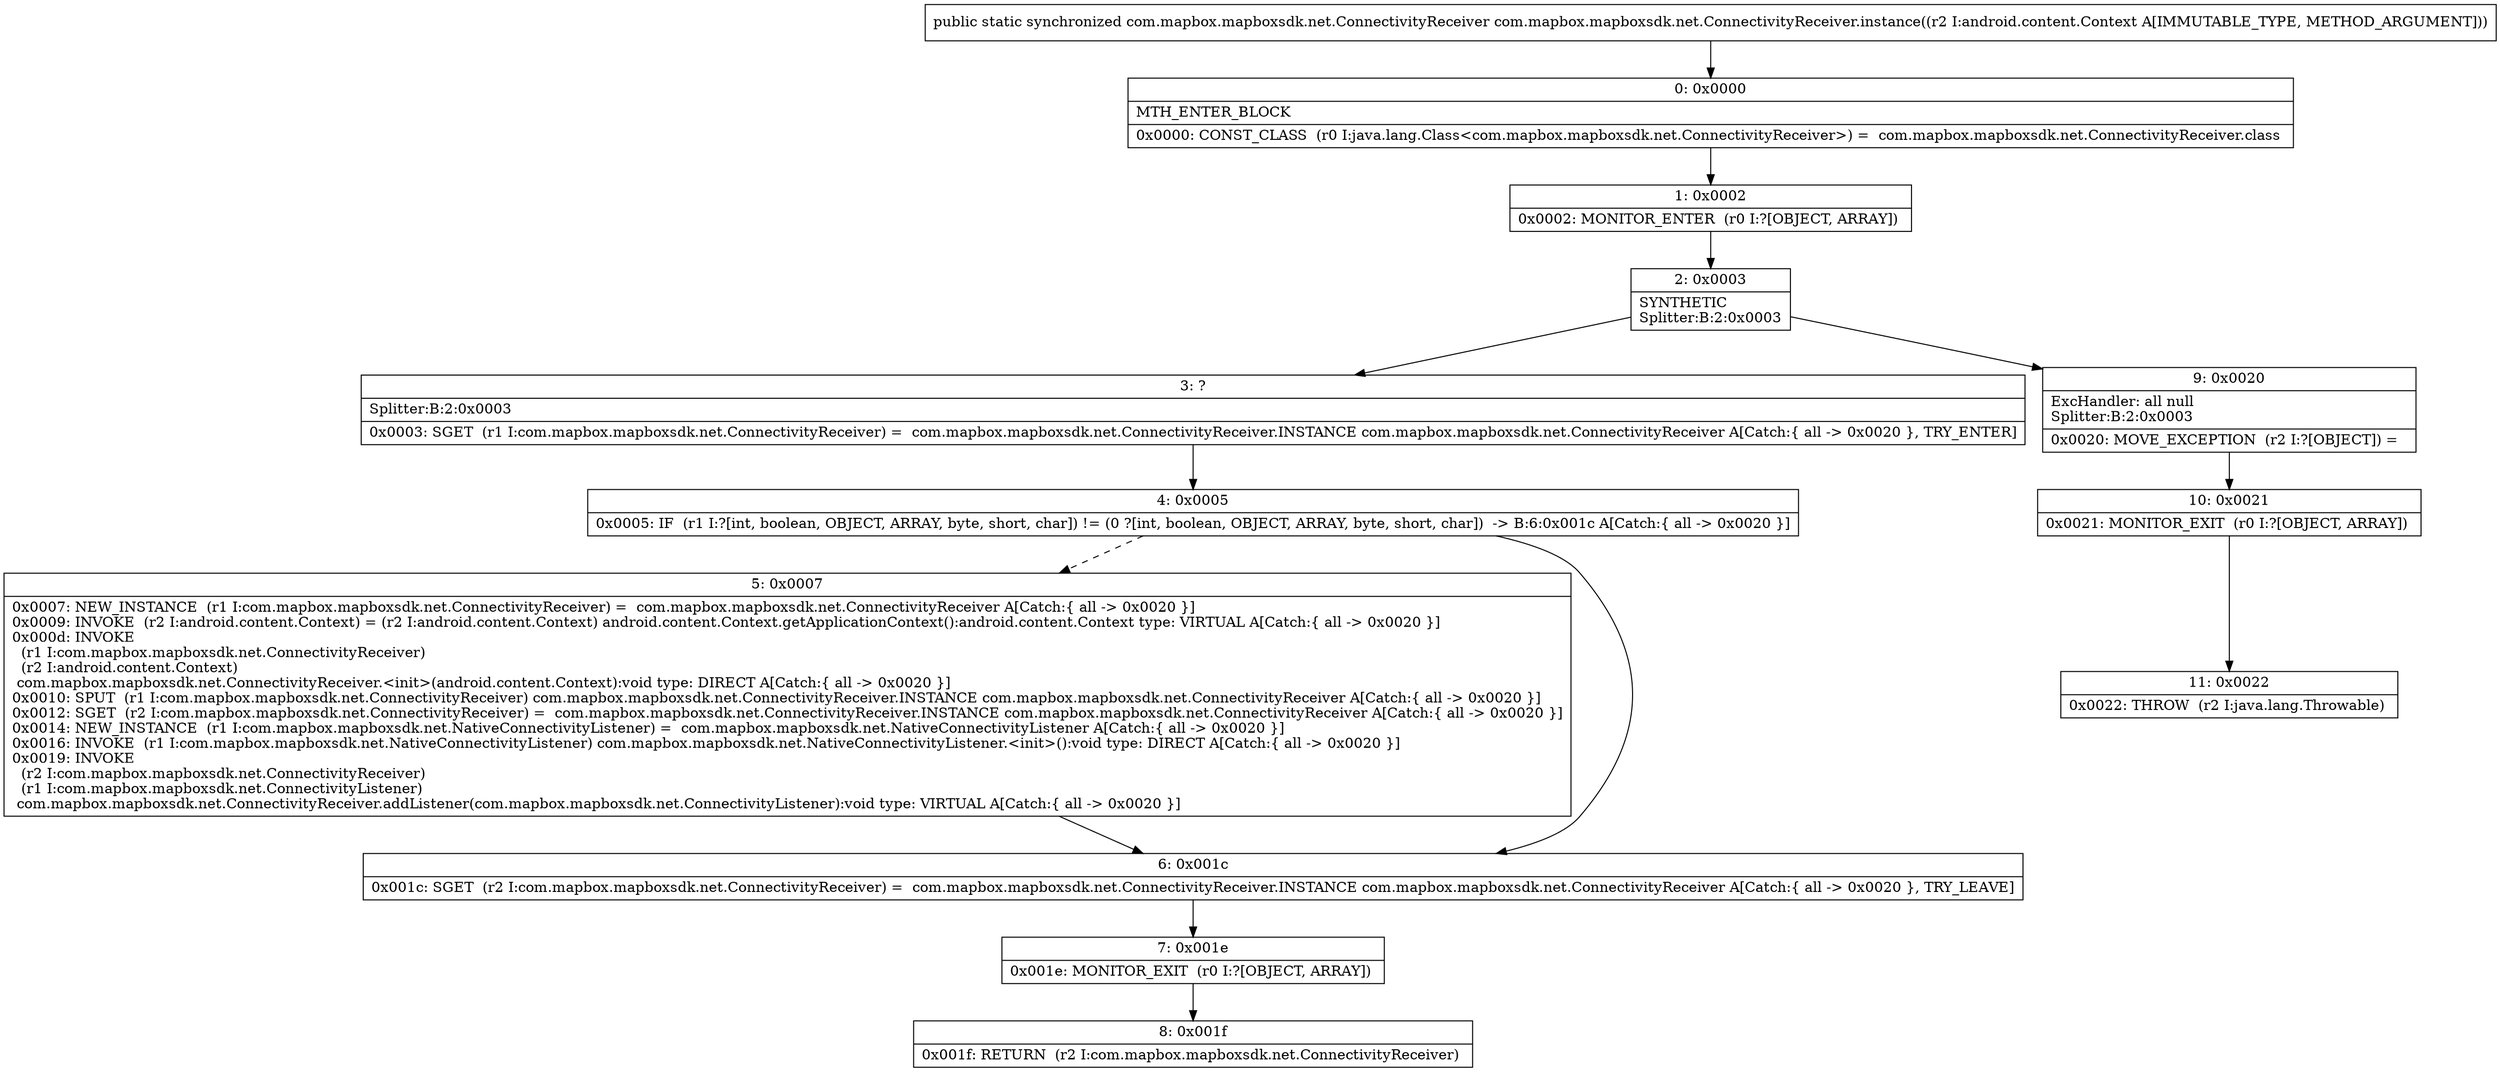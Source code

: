 digraph "CFG forcom.mapbox.mapboxsdk.net.ConnectivityReceiver.instance(Landroid\/content\/Context;)Lcom\/mapbox\/mapboxsdk\/net\/ConnectivityReceiver;" {
Node_0 [shape=record,label="{0\:\ 0x0000|MTH_ENTER_BLOCK\l|0x0000: CONST_CLASS  (r0 I:java.lang.Class\<com.mapbox.mapboxsdk.net.ConnectivityReceiver\>) =  com.mapbox.mapboxsdk.net.ConnectivityReceiver.class \l}"];
Node_1 [shape=record,label="{1\:\ 0x0002|0x0002: MONITOR_ENTER  (r0 I:?[OBJECT, ARRAY]) \l}"];
Node_2 [shape=record,label="{2\:\ 0x0003|SYNTHETIC\lSplitter:B:2:0x0003\l}"];
Node_3 [shape=record,label="{3\:\ ?|Splitter:B:2:0x0003\l|0x0003: SGET  (r1 I:com.mapbox.mapboxsdk.net.ConnectivityReceiver) =  com.mapbox.mapboxsdk.net.ConnectivityReceiver.INSTANCE com.mapbox.mapboxsdk.net.ConnectivityReceiver A[Catch:\{ all \-\> 0x0020 \}, TRY_ENTER]\l}"];
Node_4 [shape=record,label="{4\:\ 0x0005|0x0005: IF  (r1 I:?[int, boolean, OBJECT, ARRAY, byte, short, char]) != (0 ?[int, boolean, OBJECT, ARRAY, byte, short, char])  \-\> B:6:0x001c A[Catch:\{ all \-\> 0x0020 \}]\l}"];
Node_5 [shape=record,label="{5\:\ 0x0007|0x0007: NEW_INSTANCE  (r1 I:com.mapbox.mapboxsdk.net.ConnectivityReceiver) =  com.mapbox.mapboxsdk.net.ConnectivityReceiver A[Catch:\{ all \-\> 0x0020 \}]\l0x0009: INVOKE  (r2 I:android.content.Context) = (r2 I:android.content.Context) android.content.Context.getApplicationContext():android.content.Context type: VIRTUAL A[Catch:\{ all \-\> 0x0020 \}]\l0x000d: INVOKE  \l  (r1 I:com.mapbox.mapboxsdk.net.ConnectivityReceiver)\l  (r2 I:android.content.Context)\l com.mapbox.mapboxsdk.net.ConnectivityReceiver.\<init\>(android.content.Context):void type: DIRECT A[Catch:\{ all \-\> 0x0020 \}]\l0x0010: SPUT  (r1 I:com.mapbox.mapboxsdk.net.ConnectivityReceiver) com.mapbox.mapboxsdk.net.ConnectivityReceiver.INSTANCE com.mapbox.mapboxsdk.net.ConnectivityReceiver A[Catch:\{ all \-\> 0x0020 \}]\l0x0012: SGET  (r2 I:com.mapbox.mapboxsdk.net.ConnectivityReceiver) =  com.mapbox.mapboxsdk.net.ConnectivityReceiver.INSTANCE com.mapbox.mapboxsdk.net.ConnectivityReceiver A[Catch:\{ all \-\> 0x0020 \}]\l0x0014: NEW_INSTANCE  (r1 I:com.mapbox.mapboxsdk.net.NativeConnectivityListener) =  com.mapbox.mapboxsdk.net.NativeConnectivityListener A[Catch:\{ all \-\> 0x0020 \}]\l0x0016: INVOKE  (r1 I:com.mapbox.mapboxsdk.net.NativeConnectivityListener) com.mapbox.mapboxsdk.net.NativeConnectivityListener.\<init\>():void type: DIRECT A[Catch:\{ all \-\> 0x0020 \}]\l0x0019: INVOKE  \l  (r2 I:com.mapbox.mapboxsdk.net.ConnectivityReceiver)\l  (r1 I:com.mapbox.mapboxsdk.net.ConnectivityListener)\l com.mapbox.mapboxsdk.net.ConnectivityReceiver.addListener(com.mapbox.mapboxsdk.net.ConnectivityListener):void type: VIRTUAL A[Catch:\{ all \-\> 0x0020 \}]\l}"];
Node_6 [shape=record,label="{6\:\ 0x001c|0x001c: SGET  (r2 I:com.mapbox.mapboxsdk.net.ConnectivityReceiver) =  com.mapbox.mapboxsdk.net.ConnectivityReceiver.INSTANCE com.mapbox.mapboxsdk.net.ConnectivityReceiver A[Catch:\{ all \-\> 0x0020 \}, TRY_LEAVE]\l}"];
Node_7 [shape=record,label="{7\:\ 0x001e|0x001e: MONITOR_EXIT  (r0 I:?[OBJECT, ARRAY]) \l}"];
Node_8 [shape=record,label="{8\:\ 0x001f|0x001f: RETURN  (r2 I:com.mapbox.mapboxsdk.net.ConnectivityReceiver) \l}"];
Node_9 [shape=record,label="{9\:\ 0x0020|ExcHandler: all null\lSplitter:B:2:0x0003\l|0x0020: MOVE_EXCEPTION  (r2 I:?[OBJECT]) =  \l}"];
Node_10 [shape=record,label="{10\:\ 0x0021|0x0021: MONITOR_EXIT  (r0 I:?[OBJECT, ARRAY]) \l}"];
Node_11 [shape=record,label="{11\:\ 0x0022|0x0022: THROW  (r2 I:java.lang.Throwable) \l}"];
MethodNode[shape=record,label="{public static synchronized com.mapbox.mapboxsdk.net.ConnectivityReceiver com.mapbox.mapboxsdk.net.ConnectivityReceiver.instance((r2 I:android.content.Context A[IMMUTABLE_TYPE, METHOD_ARGUMENT])) }"];
MethodNode -> Node_0;
Node_0 -> Node_1;
Node_1 -> Node_2;
Node_2 -> Node_3;
Node_2 -> Node_9;
Node_3 -> Node_4;
Node_4 -> Node_5[style=dashed];
Node_4 -> Node_6;
Node_5 -> Node_6;
Node_6 -> Node_7;
Node_7 -> Node_8;
Node_9 -> Node_10;
Node_10 -> Node_11;
}

